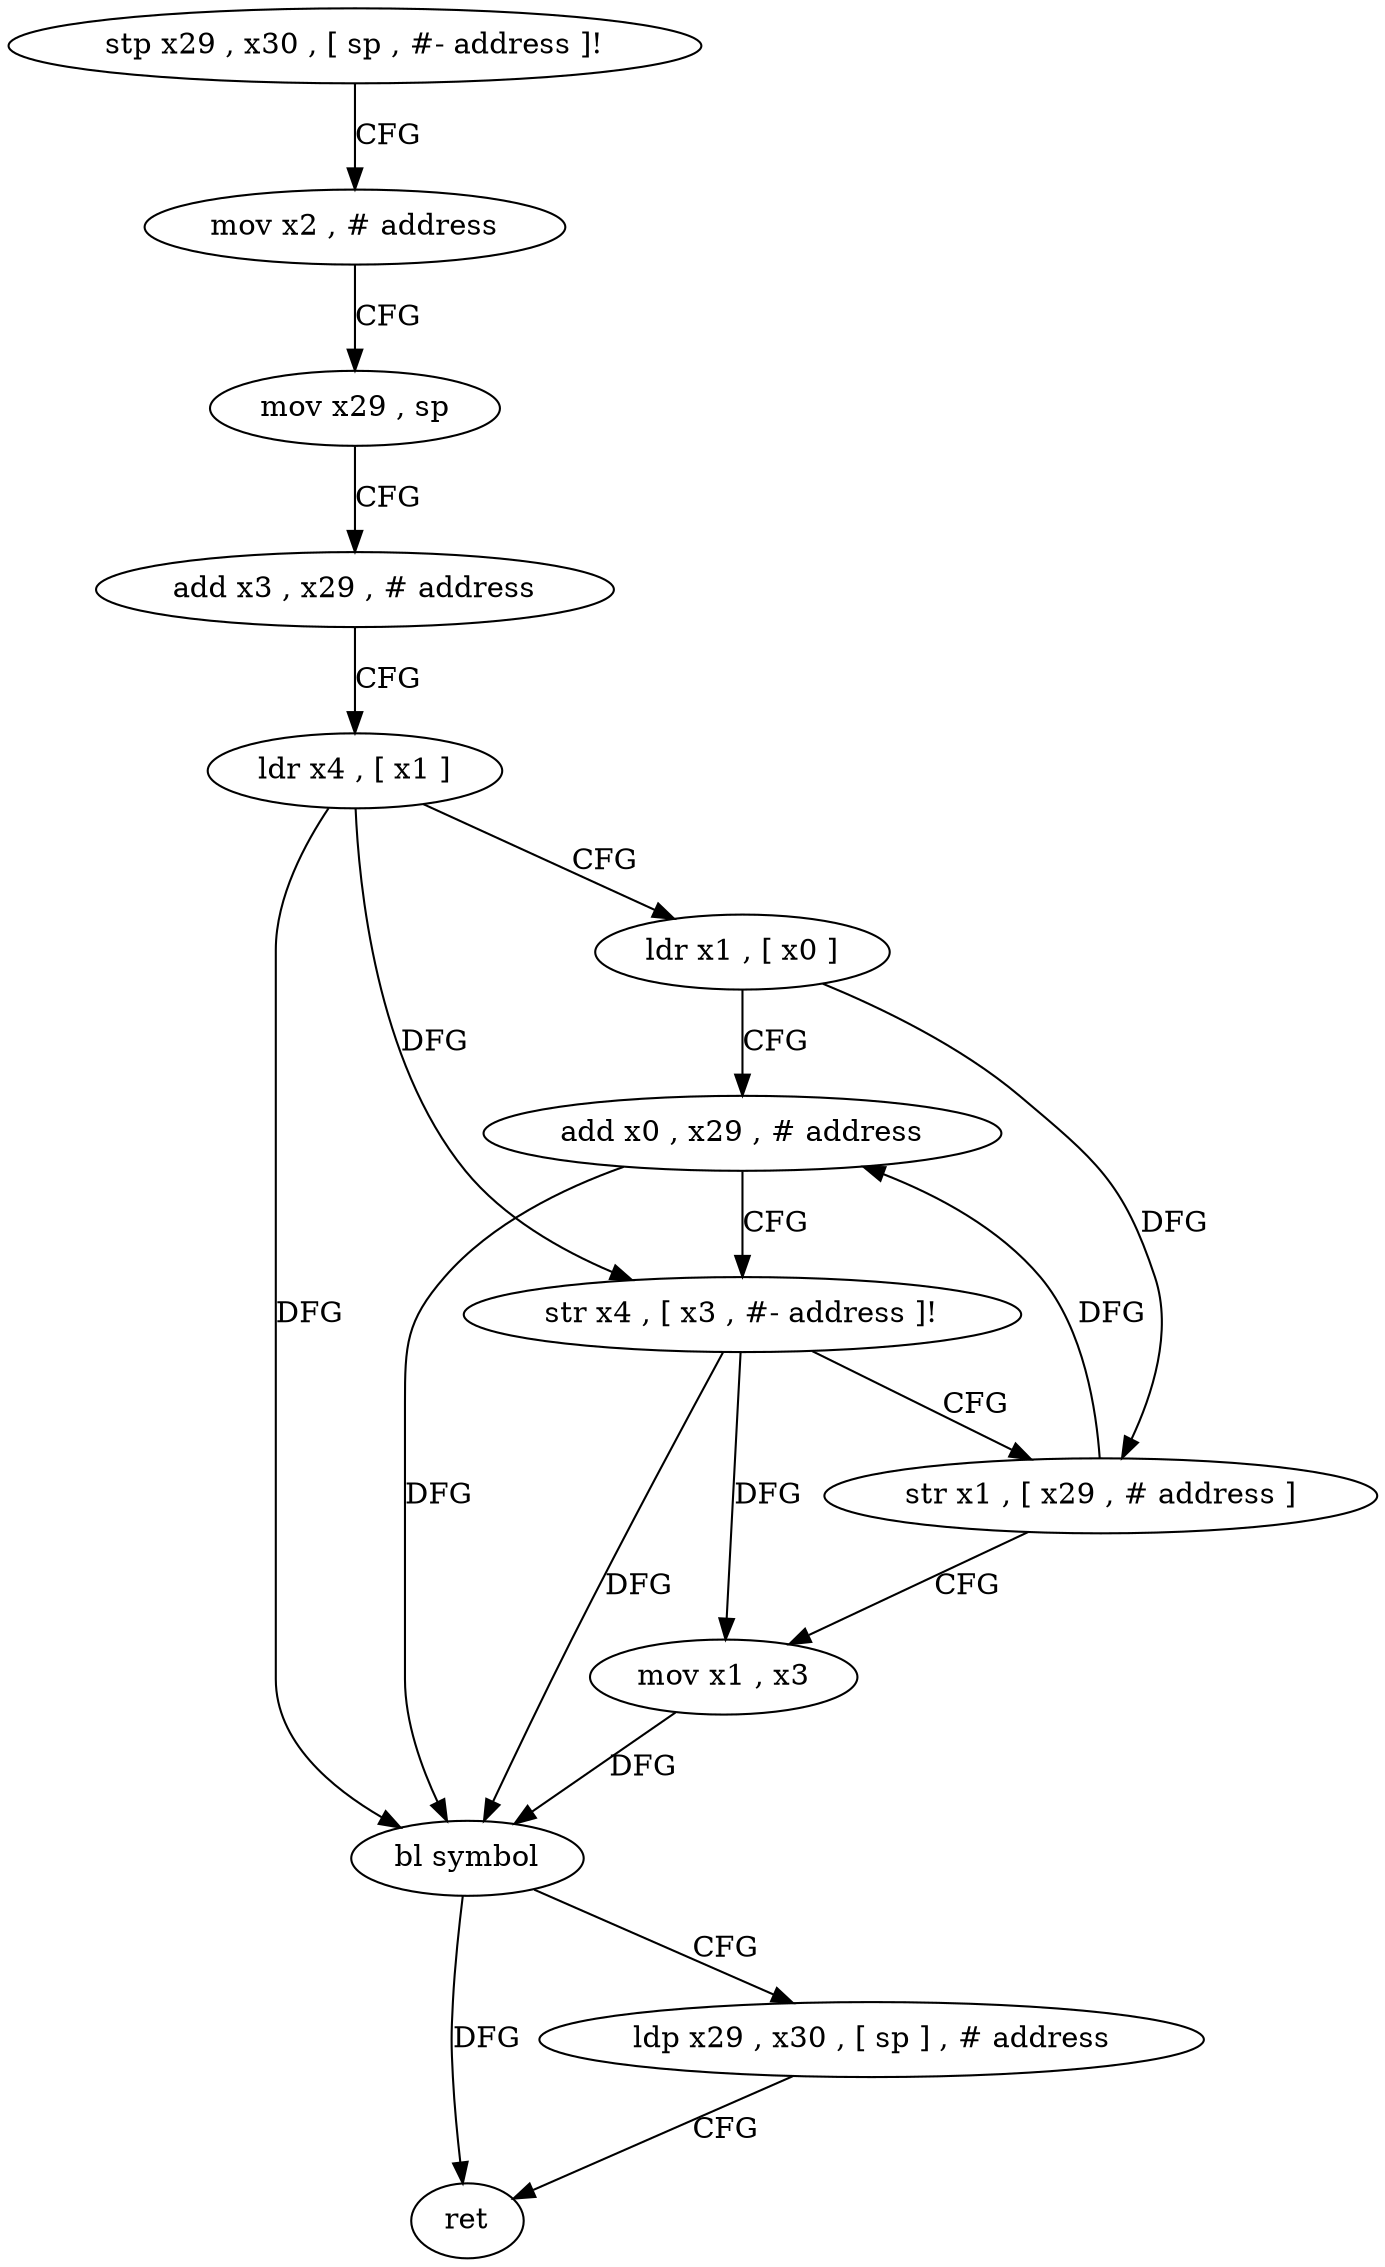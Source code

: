 digraph "func" {
"4222664" [label = "stp x29 , x30 , [ sp , #- address ]!" ]
"4222668" [label = "mov x2 , # address" ]
"4222672" [label = "mov x29 , sp" ]
"4222676" [label = "add x3 , x29 , # address" ]
"4222680" [label = "ldr x4 , [ x1 ]" ]
"4222684" [label = "ldr x1 , [ x0 ]" ]
"4222688" [label = "add x0 , x29 , # address" ]
"4222692" [label = "str x4 , [ x3 , #- address ]!" ]
"4222696" [label = "str x1 , [ x29 , # address ]" ]
"4222700" [label = "mov x1 , x3" ]
"4222704" [label = "bl symbol" ]
"4222708" [label = "ldp x29 , x30 , [ sp ] , # address" ]
"4222712" [label = "ret" ]
"4222664" -> "4222668" [ label = "CFG" ]
"4222668" -> "4222672" [ label = "CFG" ]
"4222672" -> "4222676" [ label = "CFG" ]
"4222676" -> "4222680" [ label = "CFG" ]
"4222680" -> "4222684" [ label = "CFG" ]
"4222680" -> "4222692" [ label = "DFG" ]
"4222680" -> "4222704" [ label = "DFG" ]
"4222684" -> "4222688" [ label = "CFG" ]
"4222684" -> "4222696" [ label = "DFG" ]
"4222688" -> "4222692" [ label = "CFG" ]
"4222688" -> "4222704" [ label = "DFG" ]
"4222692" -> "4222696" [ label = "CFG" ]
"4222692" -> "4222704" [ label = "DFG" ]
"4222692" -> "4222700" [ label = "DFG" ]
"4222696" -> "4222700" [ label = "CFG" ]
"4222696" -> "4222688" [ label = "DFG" ]
"4222700" -> "4222704" [ label = "DFG" ]
"4222704" -> "4222708" [ label = "CFG" ]
"4222704" -> "4222712" [ label = "DFG" ]
"4222708" -> "4222712" [ label = "CFG" ]
}
